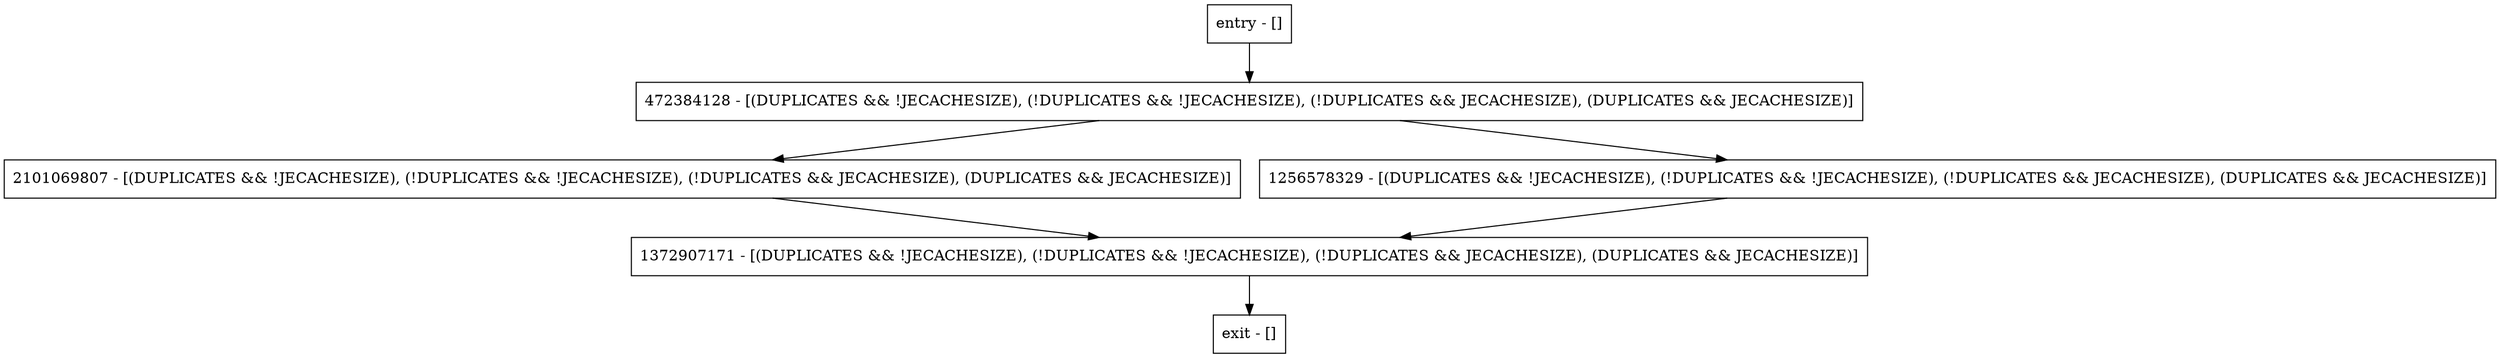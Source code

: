 digraph isTemporary {
node [shape=record];
entry [label="entry - []"];
exit [label="exit - []"];
1372907171 [label="1372907171 - [(DUPLICATES && !JECACHESIZE), (!DUPLICATES && !JECACHESIZE), (!DUPLICATES && JECACHESIZE), (DUPLICATES && JECACHESIZE)]"];
472384128 [label="472384128 - [(DUPLICATES && !JECACHESIZE), (!DUPLICATES && !JECACHESIZE), (!DUPLICATES && JECACHESIZE), (DUPLICATES && JECACHESIZE)]"];
2101069807 [label="2101069807 - [(DUPLICATES && !JECACHESIZE), (!DUPLICATES && !JECACHESIZE), (!DUPLICATES && JECACHESIZE), (DUPLICATES && JECACHESIZE)]"];
1256578329 [label="1256578329 - [(DUPLICATES && !JECACHESIZE), (!DUPLICATES && !JECACHESIZE), (!DUPLICATES && JECACHESIZE), (DUPLICATES && JECACHESIZE)]"];
entry;
exit;
entry -> 472384128;
1372907171 -> exit;
472384128 -> 2101069807;
472384128 -> 1256578329;
2101069807 -> 1372907171;
1256578329 -> 1372907171;
}
